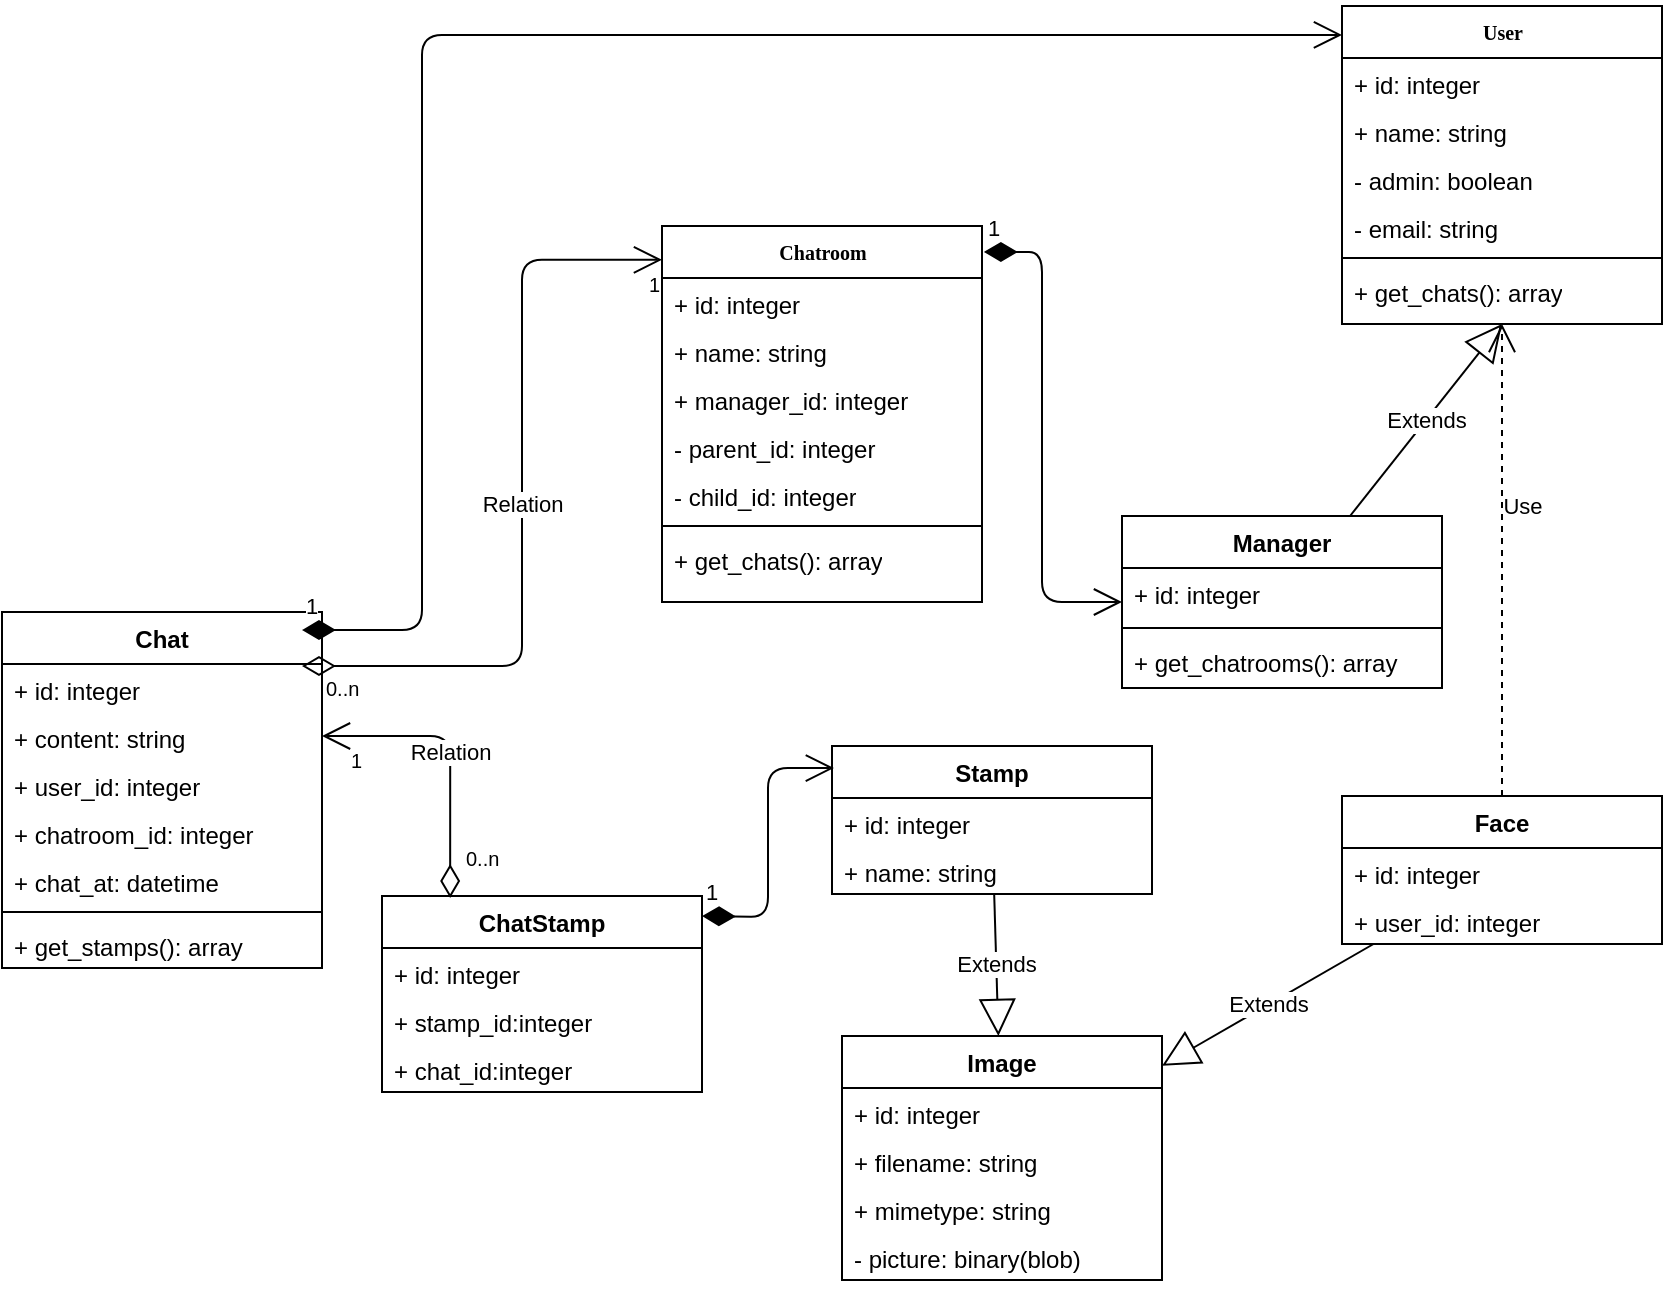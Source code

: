 <mxfile version="10.7.1" type="device"><diagram name="Page-1" id="c4acf3e9-155e-7222-9cf6-157b1a14988f"><mxGraphModel dx="962" dy="700" grid="1" gridSize="10" guides="1" tooltips="1" connect="1" arrows="1" fold="1" page="1" pageScale="1" pageWidth="850" pageHeight="1100" background="#ffffff" math="0" shadow="0"><root><mxCell id="0"/><mxCell id="1" parent="0"/><mxCell id="17acba5748e5396b-20" value="&lt;b&gt;User&lt;/b&gt;" style="swimlane;html=1;fontStyle=0;childLayout=stackLayout;horizontal=1;startSize=26;fillColor=none;horizontalStack=0;resizeParent=1;resizeLast=0;collapsible=1;marginBottom=0;swimlaneFillColor=#ffffff;rounded=0;shadow=0;comic=0;labelBackgroundColor=none;strokeColor=#000000;strokeWidth=1;fontFamily=Verdana;fontSize=10;fontColor=#000000;align=center;" parent="1" vertex="1"><mxGeometry x="680" y="70" width="160" height="159" as="geometry"><mxRectangle x="640" y="81" width="60" height="26" as="alternateBounds"/></mxGeometry></mxCell><mxCell id="17acba5748e5396b-21" value="+ id: integer" style="text;html=1;strokeColor=none;fillColor=none;align=left;verticalAlign=top;spacingLeft=4;spacingRight=4;whiteSpace=wrap;overflow=hidden;rotatable=0;points=[[0,0.5],[1,0.5]];portConstraint=eastwest;" parent="17acba5748e5396b-20" vertex="1"><mxGeometry y="26" width="160" height="24" as="geometry"/></mxCell><mxCell id="17acba5748e5396b-24" value="+ name: string" style="text;html=1;strokeColor=none;fillColor=none;align=left;verticalAlign=top;spacingLeft=4;spacingRight=4;whiteSpace=wrap;overflow=hidden;rotatable=0;points=[[0,0.5],[1,0.5]];portConstraint=eastwest;" parent="17acba5748e5396b-20" vertex="1"><mxGeometry y="50" width="160" height="24" as="geometry"/></mxCell><mxCell id="17acba5748e5396b-26" value="- admin: boolean" style="text;html=1;strokeColor=none;fillColor=none;align=left;verticalAlign=top;spacingLeft=4;spacingRight=4;whiteSpace=wrap;overflow=hidden;rotatable=0;points=[[0,0.5],[1,0.5]];portConstraint=eastwest;" parent="17acba5748e5396b-20" vertex="1"><mxGeometry y="74" width="160" height="24" as="geometry"/></mxCell><mxCell id="7zmudEQGRyibdujiT2j0-6" value="- email: string" style="text;html=1;strokeColor=none;fillColor=none;align=left;verticalAlign=top;spacingLeft=4;spacingRight=4;whiteSpace=wrap;overflow=hidden;rotatable=0;points=[[0,0.5],[1,0.5]];portConstraint=eastwest;" parent="17acba5748e5396b-20" vertex="1"><mxGeometry y="98" width="160" height="24" as="geometry"/></mxCell><mxCell id="7zmudEQGRyibdujiT2j0-18" value="" style="line;strokeWidth=1;fillColor=none;align=left;verticalAlign=middle;spacingTop=-1;spacingLeft=3;spacingRight=3;rotatable=0;labelPosition=right;points=[];portConstraint=eastwest;" parent="17acba5748e5396b-20" vertex="1"><mxGeometry y="122" width="160" height="8" as="geometry"/></mxCell><mxCell id="7zmudEQGRyibdujiT2j0-45" value="+ get_chats(): array" style="text;html=1;strokeColor=none;fillColor=none;align=left;verticalAlign=top;spacingLeft=4;spacingRight=4;whiteSpace=wrap;overflow=hidden;rotatable=0;points=[[0,0.5],[1,0.5]];portConstraint=eastwest;" parent="17acba5748e5396b-20" vertex="1"><mxGeometry y="130" width="160" height="26" as="geometry"/></mxCell><mxCell id="17acba5748e5396b-30" value="&lt;b&gt;Chatroom&lt;/b&gt;" style="swimlane;html=1;fontStyle=0;childLayout=stackLayout;horizontal=1;startSize=26;fillColor=none;horizontalStack=0;resizeParent=1;resizeLast=0;collapsible=1;marginBottom=0;swimlaneFillColor=#ffffff;rounded=0;shadow=0;comic=0;labelBackgroundColor=none;strokeColor=#000000;strokeWidth=1;fontFamily=Verdana;fontSize=10;fontColor=#000000;align=center;" parent="1" vertex="1"><mxGeometry x="340" y="180" width="160" height="188" as="geometry"/></mxCell><mxCell id="17acba5748e5396b-31" value="+ id: integer" style="text;html=1;strokeColor=none;fillColor=none;align=left;verticalAlign=top;spacingLeft=4;spacingRight=4;whiteSpace=wrap;overflow=hidden;rotatable=0;points=[[0,0.5],[1,0.5]];portConstraint=eastwest;" parent="17acba5748e5396b-30" vertex="1"><mxGeometry y="26" width="160" height="24" as="geometry"/></mxCell><mxCell id="17acba5748e5396b-32" value="+ name: string" style="text;html=1;strokeColor=none;fillColor=none;align=left;verticalAlign=top;spacingLeft=4;spacingRight=4;whiteSpace=wrap;overflow=hidden;rotatable=0;points=[[0,0.5],[1,0.5]];portConstraint=eastwest;" parent="17acba5748e5396b-30" vertex="1"><mxGeometry y="50" width="160" height="24" as="geometry"/></mxCell><mxCell id="17acba5748e5396b-33" value="+ manager_id: integer" style="text;html=1;strokeColor=none;fillColor=none;align=left;verticalAlign=top;spacingLeft=4;spacingRight=4;whiteSpace=wrap;overflow=hidden;rotatable=0;points=[[0,0.5],[1,0.5]];portConstraint=eastwest;" parent="17acba5748e5396b-30" vertex="1"><mxGeometry y="74" width="160" height="24" as="geometry"/></mxCell><mxCell id="7zmudEQGRyibdujiT2j0-7" value="- parent_id: integer" style="text;html=1;strokeColor=none;fillColor=none;align=left;verticalAlign=top;spacingLeft=4;spacingRight=4;whiteSpace=wrap;overflow=hidden;rotatable=0;points=[[0,0.5],[1,0.5]];portConstraint=eastwest;" parent="17acba5748e5396b-30" vertex="1"><mxGeometry y="98" width="160" height="24" as="geometry"/></mxCell><mxCell id="7zmudEQGRyibdujiT2j0-14" value="&lt;div&gt;- child_id: integer&lt;/div&gt;" style="text;html=1;strokeColor=none;fillColor=none;align=left;verticalAlign=top;spacingLeft=4;spacingRight=4;whiteSpace=wrap;overflow=hidden;rotatable=0;points=[[0,0.5],[1,0.5]];portConstraint=eastwest;" parent="17acba5748e5396b-30" vertex="1"><mxGeometry y="122" width="160" height="24" as="geometry"/></mxCell><mxCell id="7zmudEQGRyibdujiT2j0-13" value="" style="line;strokeWidth=1;fillColor=none;align=left;verticalAlign=middle;spacingTop=-1;spacingLeft=3;spacingRight=3;rotatable=0;labelPosition=right;points=[];portConstraint=eastwest;" parent="17acba5748e5396b-30" vertex="1"><mxGeometry y="146" width="160" height="8" as="geometry"/></mxCell><mxCell id="4By_dh8WYUhUct5Lk4Qk-33" value="+ get_chats(): array" style="text;html=1;strokeColor=none;fillColor=none;align=left;verticalAlign=top;spacingLeft=4;spacingRight=4;whiteSpace=wrap;overflow=hidden;rotatable=0;points=[[0,0.5],[1,0.5]];portConstraint=eastwest;" parent="17acba5748e5396b-30" vertex="1"><mxGeometry y="154" width="160" height="24" as="geometry"/></mxCell><mxCell id="7zmudEQGRyibdujiT2j0-8" value="Chat" style="swimlane;fontStyle=1;align=center;verticalAlign=top;childLayout=stackLayout;horizontal=1;startSize=26;horizontalStack=0;resizeParent=1;resizeParentMax=0;resizeLast=0;collapsible=1;marginBottom=0;" parent="1" vertex="1"><mxGeometry x="10" y="373" width="160" height="178" as="geometry"/></mxCell><mxCell id="7zmudEQGRyibdujiT2j0-43" value="1" style="endArrow=open;html=1;endSize=12;startArrow=diamondThin;startSize=14;startFill=1;edgeStyle=orthogonalEdgeStyle;align=left;verticalAlign=bottom;entryX=0;entryY=0.091;entryDx=0;entryDy=0;entryPerimeter=0;" parent="7zmudEQGRyibdujiT2j0-8" target="17acba5748e5396b-20" edge="1"><mxGeometry x="-1" y="3" relative="1" as="geometry"><mxPoint x="150" y="9" as="sourcePoint"/><mxPoint x="310" y="9" as="targetPoint"/><Array as="points"><mxPoint x="210" y="9"/><mxPoint x="210" y="-289"/></Array></mxGeometry></mxCell><mxCell id="4By_dh8WYUhUct5Lk4Qk-19" value="Relation" style="endArrow=open;html=1;endSize=12;startArrow=diamondThin;startSize=14;startFill=0;edgeStyle=orthogonalEdgeStyle;entryX=0;entryY=0.09;entryDx=0;entryDy=0;entryPerimeter=0;" parent="7zmudEQGRyibdujiT2j0-8" target="17acba5748e5396b-30" edge="1"><mxGeometry relative="1" as="geometry"><mxPoint x="150" y="27" as="sourcePoint"/><mxPoint x="310" y="27" as="targetPoint"/><Array as="points"><mxPoint x="260" y="27"/><mxPoint x="260" y="-176"/></Array></mxGeometry></mxCell><mxCell id="4By_dh8WYUhUct5Lk4Qk-20" value="0..n" style="resizable=0;html=1;align=left;verticalAlign=top;labelBackgroundColor=#ffffff;fontSize=10;" parent="4By_dh8WYUhUct5Lk4Qk-19" connectable="0" vertex="1"><mxGeometry x="-1" relative="1" as="geometry"><mxPoint x="10" y="-1" as="offset"/></mxGeometry></mxCell><mxCell id="4By_dh8WYUhUct5Lk4Qk-21" value="1" style="resizable=0;html=1;align=right;verticalAlign=top;labelBackgroundColor=#ffffff;fontSize=10;" parent="4By_dh8WYUhUct5Lk4Qk-19" connectable="0" vertex="1"><mxGeometry x="1" relative="1" as="geometry"/></mxCell><mxCell id="7zmudEQGRyibdujiT2j0-9" value="+ id: integer" style="text;strokeColor=none;fillColor=none;align=left;verticalAlign=top;spacingLeft=4;spacingRight=4;overflow=hidden;rotatable=0;points=[[0,0.5],[1,0.5]];portConstraint=eastwest;" parent="7zmudEQGRyibdujiT2j0-8" vertex="1"><mxGeometry y="26" width="160" height="24" as="geometry"/></mxCell><mxCell id="7zmudEQGRyibdujiT2j0-11" value="+ content: string" style="text;strokeColor=none;fillColor=none;align=left;verticalAlign=top;spacingLeft=4;spacingRight=4;overflow=hidden;rotatable=0;points=[[0,0.5],[1,0.5]];portConstraint=eastwest;" parent="7zmudEQGRyibdujiT2j0-8" vertex="1"><mxGeometry y="50" width="160" height="24" as="geometry"/></mxCell><mxCell id="7zmudEQGRyibdujiT2j0-12" value="+ user_id: integer" style="text;strokeColor=none;fillColor=none;align=left;verticalAlign=top;spacingLeft=4;spacingRight=4;overflow=hidden;rotatable=0;points=[[0,0.5],[1,0.5]];portConstraint=eastwest;" parent="7zmudEQGRyibdujiT2j0-8" vertex="1"><mxGeometry y="74" width="160" height="24" as="geometry"/></mxCell><mxCell id="7zmudEQGRyibdujiT2j0-29" value="+ chatroom_id: integer" style="text;strokeColor=none;fillColor=none;align=left;verticalAlign=top;spacingLeft=4;spacingRight=4;overflow=hidden;rotatable=0;points=[[0,0.5],[1,0.5]];portConstraint=eastwest;" parent="7zmudEQGRyibdujiT2j0-8" vertex="1"><mxGeometry y="98" width="160" height="24" as="geometry"/></mxCell><mxCell id="DzBKB-HUsmiXdvLnqVgx-1" value="+ chat_at: datetime" style="text;strokeColor=none;fillColor=none;align=left;verticalAlign=top;spacingLeft=4;spacingRight=4;overflow=hidden;rotatable=0;points=[[0,0.5],[1,0.5]];portConstraint=eastwest;" vertex="1" parent="7zmudEQGRyibdujiT2j0-8"><mxGeometry y="122" width="160" height="24" as="geometry"/></mxCell><mxCell id="4By_dh8WYUhUct5Lk4Qk-32" value="" style="line;strokeWidth=1;fillColor=none;align=left;verticalAlign=middle;spacingTop=-1;spacingLeft=3;spacingRight=3;rotatable=0;labelPosition=right;points=[];portConstraint=eastwest;" parent="7zmudEQGRyibdujiT2j0-8" vertex="1"><mxGeometry y="146" width="160" height="8" as="geometry"/></mxCell><mxCell id="4By_dh8WYUhUct5Lk4Qk-31" value="+ get_stamps(): array" style="text;strokeColor=none;fillColor=none;align=left;verticalAlign=top;spacingLeft=4;spacingRight=4;overflow=hidden;rotatable=0;points=[[0,0.5],[1,0.5]];portConstraint=eastwest;" parent="7zmudEQGRyibdujiT2j0-8" vertex="1"><mxGeometry y="154" width="160" height="24" as="geometry"/></mxCell><mxCell id="7zmudEQGRyibdujiT2j0-20" value="Image" style="swimlane;fontStyle=1;align=center;verticalAlign=top;childLayout=stackLayout;horizontal=1;startSize=26;horizontalStack=0;resizeParent=1;resizeParentMax=0;resizeLast=0;collapsible=1;marginBottom=0;" parent="1" vertex="1"><mxGeometry x="430" y="585" width="160" height="122" as="geometry"/></mxCell><mxCell id="7zmudEQGRyibdujiT2j0-21" value="+ id: integer" style="text;strokeColor=none;fillColor=none;align=left;verticalAlign=top;spacingLeft=4;spacingRight=4;overflow=hidden;rotatable=0;points=[[0,0.5],[1,0.5]];portConstraint=eastwest;" parent="7zmudEQGRyibdujiT2j0-20" vertex="1"><mxGeometry y="26" width="160" height="24" as="geometry"/></mxCell><mxCell id="7zmudEQGRyibdujiT2j0-26" value="+ filename: string" style="text;strokeColor=none;fillColor=none;align=left;verticalAlign=top;spacingLeft=4;spacingRight=4;overflow=hidden;rotatable=0;points=[[0,0.5],[1,0.5]];portConstraint=eastwest;" parent="7zmudEQGRyibdujiT2j0-20" vertex="1"><mxGeometry y="50" width="160" height="24" as="geometry"/></mxCell><mxCell id="7zmudEQGRyibdujiT2j0-28" value="+ mimetype: string" style="text;strokeColor=none;fillColor=none;align=left;verticalAlign=top;spacingLeft=4;spacingRight=4;overflow=hidden;rotatable=0;points=[[0,0.5],[1,0.5]];portConstraint=eastwest;" parent="7zmudEQGRyibdujiT2j0-20" vertex="1"><mxGeometry y="74" width="160" height="24" as="geometry"/></mxCell><mxCell id="7zmudEQGRyibdujiT2j0-27" value="- picture: binary(blob)" style="text;strokeColor=none;fillColor=none;align=left;verticalAlign=top;spacingLeft=4;spacingRight=4;overflow=hidden;rotatable=0;points=[[0,0.5],[1,0.5]];portConstraint=eastwest;" parent="7zmudEQGRyibdujiT2j0-20" vertex="1"><mxGeometry y="98" width="160" height="24" as="geometry"/></mxCell><mxCell id="7zmudEQGRyibdujiT2j0-37" value="Manager" style="swimlane;fontStyle=1;childLayout=stackLayout;horizontal=1;startSize=26;fillColor=none;horizontalStack=0;resizeParent=1;resizeParentMax=0;resizeLast=0;collapsible=1;marginBottom=0;" parent="1" vertex="1"><mxGeometry x="570" y="325" width="160" height="86" as="geometry"/></mxCell><mxCell id="7zmudEQGRyibdujiT2j0-38" value="+ id: integer" style="text;strokeColor=none;fillColor=none;align=left;verticalAlign=top;spacingLeft=4;spacingRight=4;overflow=hidden;rotatable=0;points=[[0,0.5],[1,0.5]];portConstraint=eastwest;" parent="7zmudEQGRyibdujiT2j0-37" vertex="1"><mxGeometry y="26" width="160" height="26" as="geometry"/></mxCell><mxCell id="7zmudEQGRyibdujiT2j0-48" value="" style="line;strokeWidth=1;fillColor=none;align=left;verticalAlign=middle;spacingTop=-1;spacingLeft=3;spacingRight=3;rotatable=0;labelPosition=right;points=[];portConstraint=eastwest;" parent="7zmudEQGRyibdujiT2j0-37" vertex="1"><mxGeometry y="52" width="160" height="8" as="geometry"/></mxCell><mxCell id="7zmudEQGRyibdujiT2j0-46" value="+ get_chatrooms(): array" style="text;strokeColor=none;fillColor=none;align=left;verticalAlign=top;spacingLeft=4;spacingRight=4;overflow=hidden;rotatable=0;points=[[0,0.5],[1,0.5]];portConstraint=eastwest;" parent="7zmudEQGRyibdujiT2j0-37" vertex="1"><mxGeometry y="60" width="160" height="26" as="geometry"/></mxCell><mxCell id="7zmudEQGRyibdujiT2j0-41" value="Extends" style="endArrow=block;endSize=16;endFill=0;html=1;entryX=0.5;entryY=1;entryDx=0;entryDy=0;" parent="1" source="7zmudEQGRyibdujiT2j0-37" target="17acba5748e5396b-20" edge="1"><mxGeometry width="160" relative="1" as="geometry"><mxPoint x="580" y="370" as="sourcePoint"/><mxPoint x="630" y="100" as="targetPoint"/></mxGeometry></mxCell><mxCell id="7zmudEQGRyibdujiT2j0-42" value="1" style="endArrow=open;html=1;endSize=12;startArrow=diamondThin;startSize=14;startFill=1;edgeStyle=orthogonalEdgeStyle;align=left;verticalAlign=bottom;exitX=1.006;exitY=0.069;exitDx=0;exitDy=0;exitPerimeter=0;" parent="1" source="17acba5748e5396b-30" target="7zmudEQGRyibdujiT2j0-37" edge="1"><mxGeometry x="-1" y="3" relative="1" as="geometry"><mxPoint x="530" y="329" as="sourcePoint"/><mxPoint x="670" y="330" as="targetPoint"/><Array as="points"><mxPoint x="530" y="193"/><mxPoint x="530" y="368"/></Array></mxGeometry></mxCell><mxCell id="4By_dh8WYUhUct5Lk4Qk-1" value="Stamp" style="swimlane;fontStyle=1;align=center;verticalAlign=top;childLayout=stackLayout;horizontal=1;startSize=26;horizontalStack=0;resizeParent=1;resizeParentMax=0;resizeLast=0;collapsible=1;marginBottom=0;" parent="1" vertex="1"><mxGeometry x="425" y="440" width="160" height="74" as="geometry"/></mxCell><mxCell id="4By_dh8WYUhUct5Lk4Qk-2" value="+ id: integer" style="text;strokeColor=none;fillColor=none;align=left;verticalAlign=top;spacingLeft=4;spacingRight=4;overflow=hidden;rotatable=0;points=[[0,0.5],[1,0.5]];portConstraint=eastwest;" parent="4By_dh8WYUhUct5Lk4Qk-1" vertex="1"><mxGeometry y="26" width="160" height="24" as="geometry"/></mxCell><mxCell id="4By_dh8WYUhUct5Lk4Qk-5" value="+ name: string" style="text;strokeColor=none;fillColor=none;align=left;verticalAlign=top;spacingLeft=4;spacingRight=4;overflow=hidden;rotatable=0;points=[[0,0.5],[1,0.5]];portConstraint=eastwest;" parent="4By_dh8WYUhUct5Lk4Qk-1" vertex="1"><mxGeometry y="50" width="160" height="24" as="geometry"/></mxCell><mxCell id="4By_dh8WYUhUct5Lk4Qk-7" value="Extends" style="endArrow=block;endSize=16;endFill=0;html=1;" parent="1" source="4By_dh8WYUhUct5Lk4Qk-1" target="7zmudEQGRyibdujiT2j0-20" edge="1"><mxGeometry width="160" relative="1" as="geometry"><mxPoint x="450" y="590" as="sourcePoint"/><mxPoint x="740" y="640" as="targetPoint"/></mxGeometry></mxCell><mxCell id="4By_dh8WYUhUct5Lk4Qk-22" value="ChatStamp" style="swimlane;fontStyle=1;align=center;verticalAlign=top;childLayout=stackLayout;horizontal=1;startSize=26;horizontalStack=0;resizeParent=1;resizeParentMax=0;resizeLast=0;collapsible=1;marginBottom=0;" parent="1" vertex="1"><mxGeometry x="200" y="515" width="160" height="98" as="geometry"/></mxCell><mxCell id="4By_dh8WYUhUct5Lk4Qk-27" value="1" style="endArrow=open;html=1;endSize=12;startArrow=diamondThin;startSize=14;startFill=1;edgeStyle=orthogonalEdgeStyle;align=left;verticalAlign=bottom;entryX=0.006;entryY=0.149;entryDx=0;entryDy=0;entryPerimeter=0;" parent="4By_dh8WYUhUct5Lk4Qk-22" target="4By_dh8WYUhUct5Lk4Qk-1" edge="1"><mxGeometry x="-1" y="3" relative="1" as="geometry"><mxPoint x="160" y="10" as="sourcePoint"/><mxPoint x="320" y="10" as="targetPoint"/></mxGeometry></mxCell><mxCell id="4By_dh8WYUhUct5Lk4Qk-23" value="+ id: integer" style="text;strokeColor=none;fillColor=none;align=left;verticalAlign=top;spacingLeft=4;spacingRight=4;overflow=hidden;rotatable=0;points=[[0,0.5],[1,0.5]];portConstraint=eastwest;" parent="4By_dh8WYUhUct5Lk4Qk-22" vertex="1"><mxGeometry y="26" width="160" height="24" as="geometry"/></mxCell><mxCell id="4By_dh8WYUhUct5Lk4Qk-24" value="+ stamp_id:integer" style="text;strokeColor=none;fillColor=none;align=left;verticalAlign=top;spacingLeft=4;spacingRight=4;overflow=hidden;rotatable=0;points=[[0,0.5],[1,0.5]];portConstraint=eastwest;" parent="4By_dh8WYUhUct5Lk4Qk-22" vertex="1"><mxGeometry y="50" width="160" height="24" as="geometry"/></mxCell><mxCell id="4By_dh8WYUhUct5Lk4Qk-26" value="+ chat_id:integer" style="text;strokeColor=none;fillColor=none;align=left;verticalAlign=top;spacingLeft=4;spacingRight=4;overflow=hidden;rotatable=0;points=[[0,0.5],[1,0.5]];portConstraint=eastwest;" parent="4By_dh8WYUhUct5Lk4Qk-22" vertex="1"><mxGeometry y="74" width="160" height="24" as="geometry"/></mxCell><mxCell id="4By_dh8WYUhUct5Lk4Qk-28" value="Relation" style="endArrow=open;html=1;endSize=12;startArrow=diamondThin;startSize=14;startFill=0;edgeStyle=orthogonalEdgeStyle;entryX=1;entryY=0.5;entryDx=0;entryDy=0;exitX=0.213;exitY=0.01;exitDx=0;exitDy=0;exitPerimeter=0;" parent="1" source="4By_dh8WYUhUct5Lk4Qk-22" target="7zmudEQGRyibdujiT2j0-11" edge="1"><mxGeometry relative="1" as="geometry"><mxPoint x="180" y="590" as="sourcePoint"/><mxPoint x="170" y="610" as="targetPoint"/></mxGeometry></mxCell><mxCell id="4By_dh8WYUhUct5Lk4Qk-29" value="0..n" style="resizable=0;html=1;align=left;verticalAlign=top;labelBackgroundColor=#ffffff;fontSize=10;" parent="4By_dh8WYUhUct5Lk4Qk-28" connectable="0" vertex="1"><mxGeometry x="-1" relative="1" as="geometry"><mxPoint x="6" y="-32" as="offset"/></mxGeometry></mxCell><mxCell id="4By_dh8WYUhUct5Lk4Qk-30" value="1" style="resizable=0;html=1;align=right;verticalAlign=top;labelBackgroundColor=#ffffff;fontSize=10;" parent="4By_dh8WYUhUct5Lk4Qk-28" connectable="0" vertex="1"><mxGeometry x="1" relative="1" as="geometry"><mxPoint x="20" as="offset"/></mxGeometry></mxCell><mxCell id="4By_dh8WYUhUct5Lk4Qk-34" value="Face" style="swimlane;fontStyle=1;align=center;verticalAlign=top;childLayout=stackLayout;horizontal=1;startSize=26;horizontalStack=0;resizeParent=1;resizeParentMax=0;resizeLast=0;collapsible=1;marginBottom=0;" parent="1" vertex="1"><mxGeometry x="680" y="465" width="160" height="74" as="geometry"/></mxCell><mxCell id="4By_dh8WYUhUct5Lk4Qk-35" value="+ id: integer" style="text;strokeColor=none;fillColor=none;align=left;verticalAlign=top;spacingLeft=4;spacingRight=4;overflow=hidden;rotatable=0;points=[[0,0.5],[1,0.5]];portConstraint=eastwest;" parent="4By_dh8WYUhUct5Lk4Qk-34" vertex="1"><mxGeometry y="26" width="160" height="24" as="geometry"/></mxCell><mxCell id="4By_dh8WYUhUct5Lk4Qk-36" value="+ user_id: integer" style="text;strokeColor=none;fillColor=none;align=left;verticalAlign=top;spacingLeft=4;spacingRight=4;overflow=hidden;rotatable=0;points=[[0,0.5],[1,0.5]];portConstraint=eastwest;" parent="4By_dh8WYUhUct5Lk4Qk-34" vertex="1"><mxGeometry y="50" width="160" height="24" as="geometry"/></mxCell><mxCell id="4By_dh8WYUhUct5Lk4Qk-37" value="Extends" style="endArrow=block;endSize=16;endFill=0;html=1;" parent="1" source="4By_dh8WYUhUct5Lk4Qk-34" target="7zmudEQGRyibdujiT2j0-20" edge="1"><mxGeometry width="160" relative="1" as="geometry"><mxPoint x="570" y="770" as="sourcePoint"/><mxPoint x="730" y="770" as="targetPoint"/></mxGeometry></mxCell><mxCell id="4By_dh8WYUhUct5Lk4Qk-38" value="Use" style="endArrow=open;endSize=12;dashed=1;html=1;" parent="1" source="4By_dh8WYUhUct5Lk4Qk-34" target="17acba5748e5396b-20" edge="1"><mxGeometry x="0.229" y="-10" width="160" relative="1" as="geometry"><mxPoint x="800" y="360" as="sourcePoint"/><mxPoint x="960" y="360" as="targetPoint"/><mxPoint as="offset"/></mxGeometry></mxCell></root></mxGraphModel></diagram></mxfile>